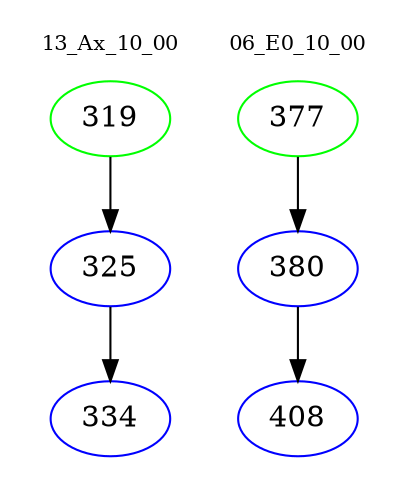 digraph{
subgraph cluster_0 {
color = white
label = "13_Ax_10_00";
fontsize=10;
T0_319 [label="319", color="green"]
T0_319 -> T0_325 [color="black"]
T0_325 [label="325", color="blue"]
T0_325 -> T0_334 [color="black"]
T0_334 [label="334", color="blue"]
}
subgraph cluster_1 {
color = white
label = "06_E0_10_00";
fontsize=10;
T1_377 [label="377", color="green"]
T1_377 -> T1_380 [color="black"]
T1_380 [label="380", color="blue"]
T1_380 -> T1_408 [color="black"]
T1_408 [label="408", color="blue"]
}
}
